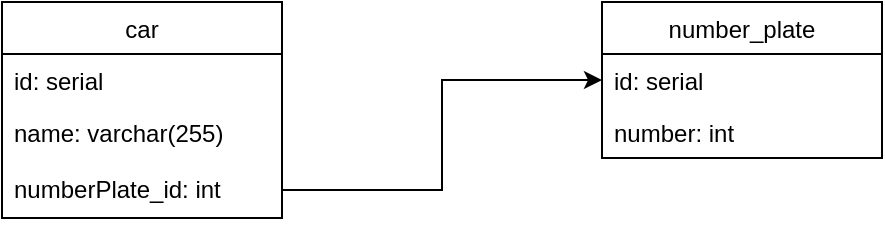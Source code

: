 <mxfile version="14.7.7" type="device"><diagram id="whiGgNVLPzat-L6v1m2B" name="Page-1"><mxGraphModel dx="721" dy="432" grid="1" gridSize="10" guides="1" tooltips="1" connect="1" arrows="1" fold="1" page="1" pageScale="1" pageWidth="850" pageHeight="1100" math="0" shadow="0"><root><mxCell id="0"/><mxCell id="1" parent="0"/><mxCell id="ugVsr8c45XzgL-Fa3duV-1" value="car" style="swimlane;fontStyle=0;childLayout=stackLayout;horizontal=1;startSize=26;horizontalStack=0;resizeParent=1;resizeParentMax=0;resizeLast=0;collapsible=1;marginBottom=0;" parent="1" vertex="1"><mxGeometry x="80" y="200" width="140" height="108" as="geometry"/></mxCell><mxCell id="ugVsr8c45XzgL-Fa3duV-2" value="id: serial" style="text;strokeColor=none;fillColor=none;align=left;verticalAlign=top;spacingLeft=4;spacingRight=4;overflow=hidden;rotatable=0;points=[[0,0.5],[1,0.5]];portConstraint=eastwest;" parent="ugVsr8c45XzgL-Fa3duV-1" vertex="1"><mxGeometry y="26" width="140" height="26" as="geometry"/></mxCell><mxCell id="ugVsr8c45XzgL-Fa3duV-3" value="name: varchar(255)" style="text;strokeColor=none;fillColor=none;align=left;verticalAlign=top;spacingLeft=4;spacingRight=4;overflow=hidden;rotatable=0;points=[[0,0.5],[1,0.5]];portConstraint=eastwest;" parent="ugVsr8c45XzgL-Fa3duV-1" vertex="1"><mxGeometry y="52" width="140" height="28" as="geometry"/></mxCell><mxCell id="ugVsr8c45XzgL-Fa3duV-9" value="numberPlate_id: int" style="text;strokeColor=none;fillColor=none;align=left;verticalAlign=top;spacingLeft=4;spacingRight=4;overflow=hidden;rotatable=0;points=[[0,0.5],[1,0.5]];portConstraint=eastwest;" parent="ugVsr8c45XzgL-Fa3duV-1" vertex="1"><mxGeometry y="80" width="140" height="28" as="geometry"/></mxCell><mxCell id="ugVsr8c45XzgL-Fa3duV-5" value="number_plate" style="swimlane;fontStyle=0;childLayout=stackLayout;horizontal=1;startSize=26;horizontalStack=0;resizeParent=1;resizeParentMax=0;resizeLast=0;collapsible=1;marginBottom=0;" parent="1" vertex="1"><mxGeometry x="380" y="200" width="140" height="78" as="geometry"/></mxCell><mxCell id="ugVsr8c45XzgL-Fa3duV-6" value="id: serial" style="text;strokeColor=none;fillColor=none;align=left;verticalAlign=top;spacingLeft=4;spacingRight=4;overflow=hidden;rotatable=0;points=[[0,0.5],[1,0.5]];portConstraint=eastwest;" parent="ugVsr8c45XzgL-Fa3duV-5" vertex="1"><mxGeometry y="26" width="140" height="26" as="geometry"/></mxCell><mxCell id="ugVsr8c45XzgL-Fa3duV-7" value="number: int" style="text;strokeColor=none;fillColor=none;align=left;verticalAlign=top;spacingLeft=4;spacingRight=4;overflow=hidden;rotatable=0;points=[[0,0.5],[1,0.5]];portConstraint=eastwest;" parent="ugVsr8c45XzgL-Fa3duV-5" vertex="1"><mxGeometry y="52" width="140" height="26" as="geometry"/></mxCell><mxCell id="OtlfqKnLtHmOLrt5p7Fg-2" style="edgeStyle=orthogonalEdgeStyle;rounded=0;orthogonalLoop=1;jettySize=auto;html=1;exitX=1;exitY=0.5;exitDx=0;exitDy=0;entryX=0;entryY=0.5;entryDx=0;entryDy=0;" edge="1" parent="1" source="ugVsr8c45XzgL-Fa3duV-9" target="ugVsr8c45XzgL-Fa3duV-6"><mxGeometry relative="1" as="geometry"/></mxCell></root></mxGraphModel></diagram></mxfile>